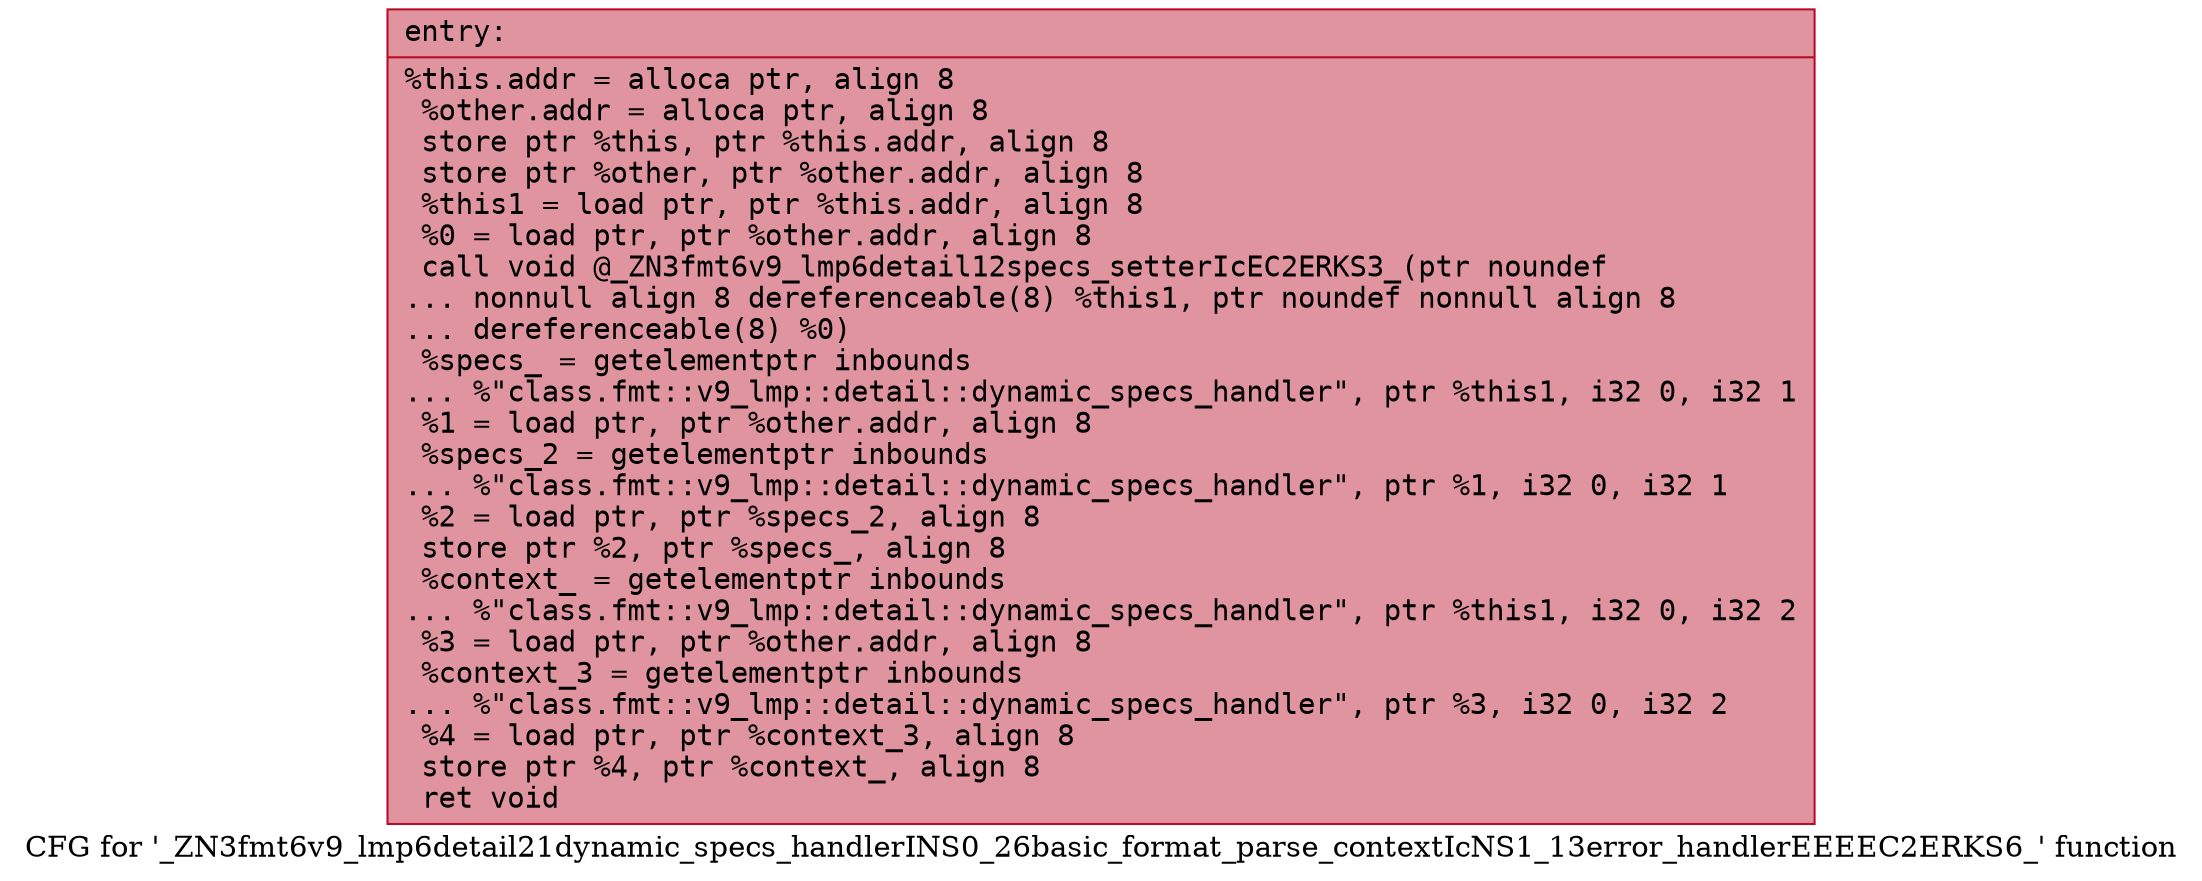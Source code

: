 digraph "CFG for '_ZN3fmt6v9_lmp6detail21dynamic_specs_handlerINS0_26basic_format_parse_contextIcNS1_13error_handlerEEEEC2ERKS6_' function" {
	label="CFG for '_ZN3fmt6v9_lmp6detail21dynamic_specs_handlerINS0_26basic_format_parse_contextIcNS1_13error_handlerEEEEC2ERKS6_' function";

	Node0x556bfea96710 [shape=record,color="#b70d28ff", style=filled, fillcolor="#b70d2870" fontname="Courier",label="{entry:\l|  %this.addr = alloca ptr, align 8\l  %other.addr = alloca ptr, align 8\l  store ptr %this, ptr %this.addr, align 8\l  store ptr %other, ptr %other.addr, align 8\l  %this1 = load ptr, ptr %this.addr, align 8\l  %0 = load ptr, ptr %other.addr, align 8\l  call void @_ZN3fmt6v9_lmp6detail12specs_setterIcEC2ERKS3_(ptr noundef\l... nonnull align 8 dereferenceable(8) %this1, ptr noundef nonnull align 8\l... dereferenceable(8) %0)\l  %specs_ = getelementptr inbounds\l... %\"class.fmt::v9_lmp::detail::dynamic_specs_handler\", ptr %this1, i32 0, i32 1\l  %1 = load ptr, ptr %other.addr, align 8\l  %specs_2 = getelementptr inbounds\l... %\"class.fmt::v9_lmp::detail::dynamic_specs_handler\", ptr %1, i32 0, i32 1\l  %2 = load ptr, ptr %specs_2, align 8\l  store ptr %2, ptr %specs_, align 8\l  %context_ = getelementptr inbounds\l... %\"class.fmt::v9_lmp::detail::dynamic_specs_handler\", ptr %this1, i32 0, i32 2\l  %3 = load ptr, ptr %other.addr, align 8\l  %context_3 = getelementptr inbounds\l... %\"class.fmt::v9_lmp::detail::dynamic_specs_handler\", ptr %3, i32 0, i32 2\l  %4 = load ptr, ptr %context_3, align 8\l  store ptr %4, ptr %context_, align 8\l  ret void\l}"];
}
